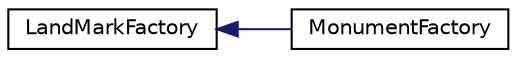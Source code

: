 digraph "Graphical Class Hierarchy"
{
 // LATEX_PDF_SIZE
  edge [fontname="Helvetica",fontsize="10",labelfontname="Helvetica",labelfontsize="10"];
  node [fontname="Helvetica",fontsize="10",shape=record];
  rankdir="LR";
  Node0 [label="LandMarkFactory",height=0.2,width=0.4,color="black", fillcolor="white", style="filled",URL="$classLandMarkFactory.html",tooltip="Abstract factory class for creating landmark objects."];
  Node0 -> Node1 [dir="back",color="midnightblue",fontsize="10",style="solid",fontname="Helvetica"];
  Node1 [label="MonumentFactory",height=0.2,width=0.4,color="black", fillcolor="white", style="filled",URL="$classMonumentFactory.html",tooltip="Factory class for creating Monument instances."];
}
